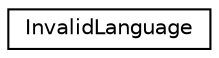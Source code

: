 digraph "Graphical Class Hierarchy"
{
 // LATEX_PDF_SIZE
  edge [fontname="Helvetica",fontsize="10",labelfontname="Helvetica",labelfontsize="10"];
  node [fontname="Helvetica",fontsize="10",shape=record];
  rankdir="LR";
  Node0 [label="InvalidLanguage",height=0.2,width=0.4,color="black", fillcolor="white", style="filled",URL="$class_invalid_language.html",tooltip=" "];
}
